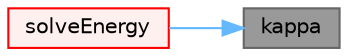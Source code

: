 digraph "kappa"
{
 // LATEX_PDF_SIZE
  bgcolor="transparent";
  edge [fontname=Helvetica,fontsize=10,labelfontname=Helvetica,labelfontsize=10];
  node [fontname=Helvetica,fontsize=10,shape=box,height=0.2,width=0.4];
  rankdir="RL";
  Node1 [id="Node000001",label="kappa",height=0.2,width=0.4,color="gray40", fillcolor="grey60", style="filled", fontcolor="black",tooltip=" "];
  Node1 -> Node2 [id="edge1_Node000001_Node000002",dir="back",color="steelblue1",style="solid",tooltip=" "];
  Node2 [id="Node000002",label="solveEnergy",height=0.2,width=0.4,color="red", fillcolor="#FFF0F0", style="filled",URL="$classFoam_1_1regionModels_1_1thermalShell.html#a533e6e7fb2c00cd976a89d545355000c",tooltip=" "];
}
